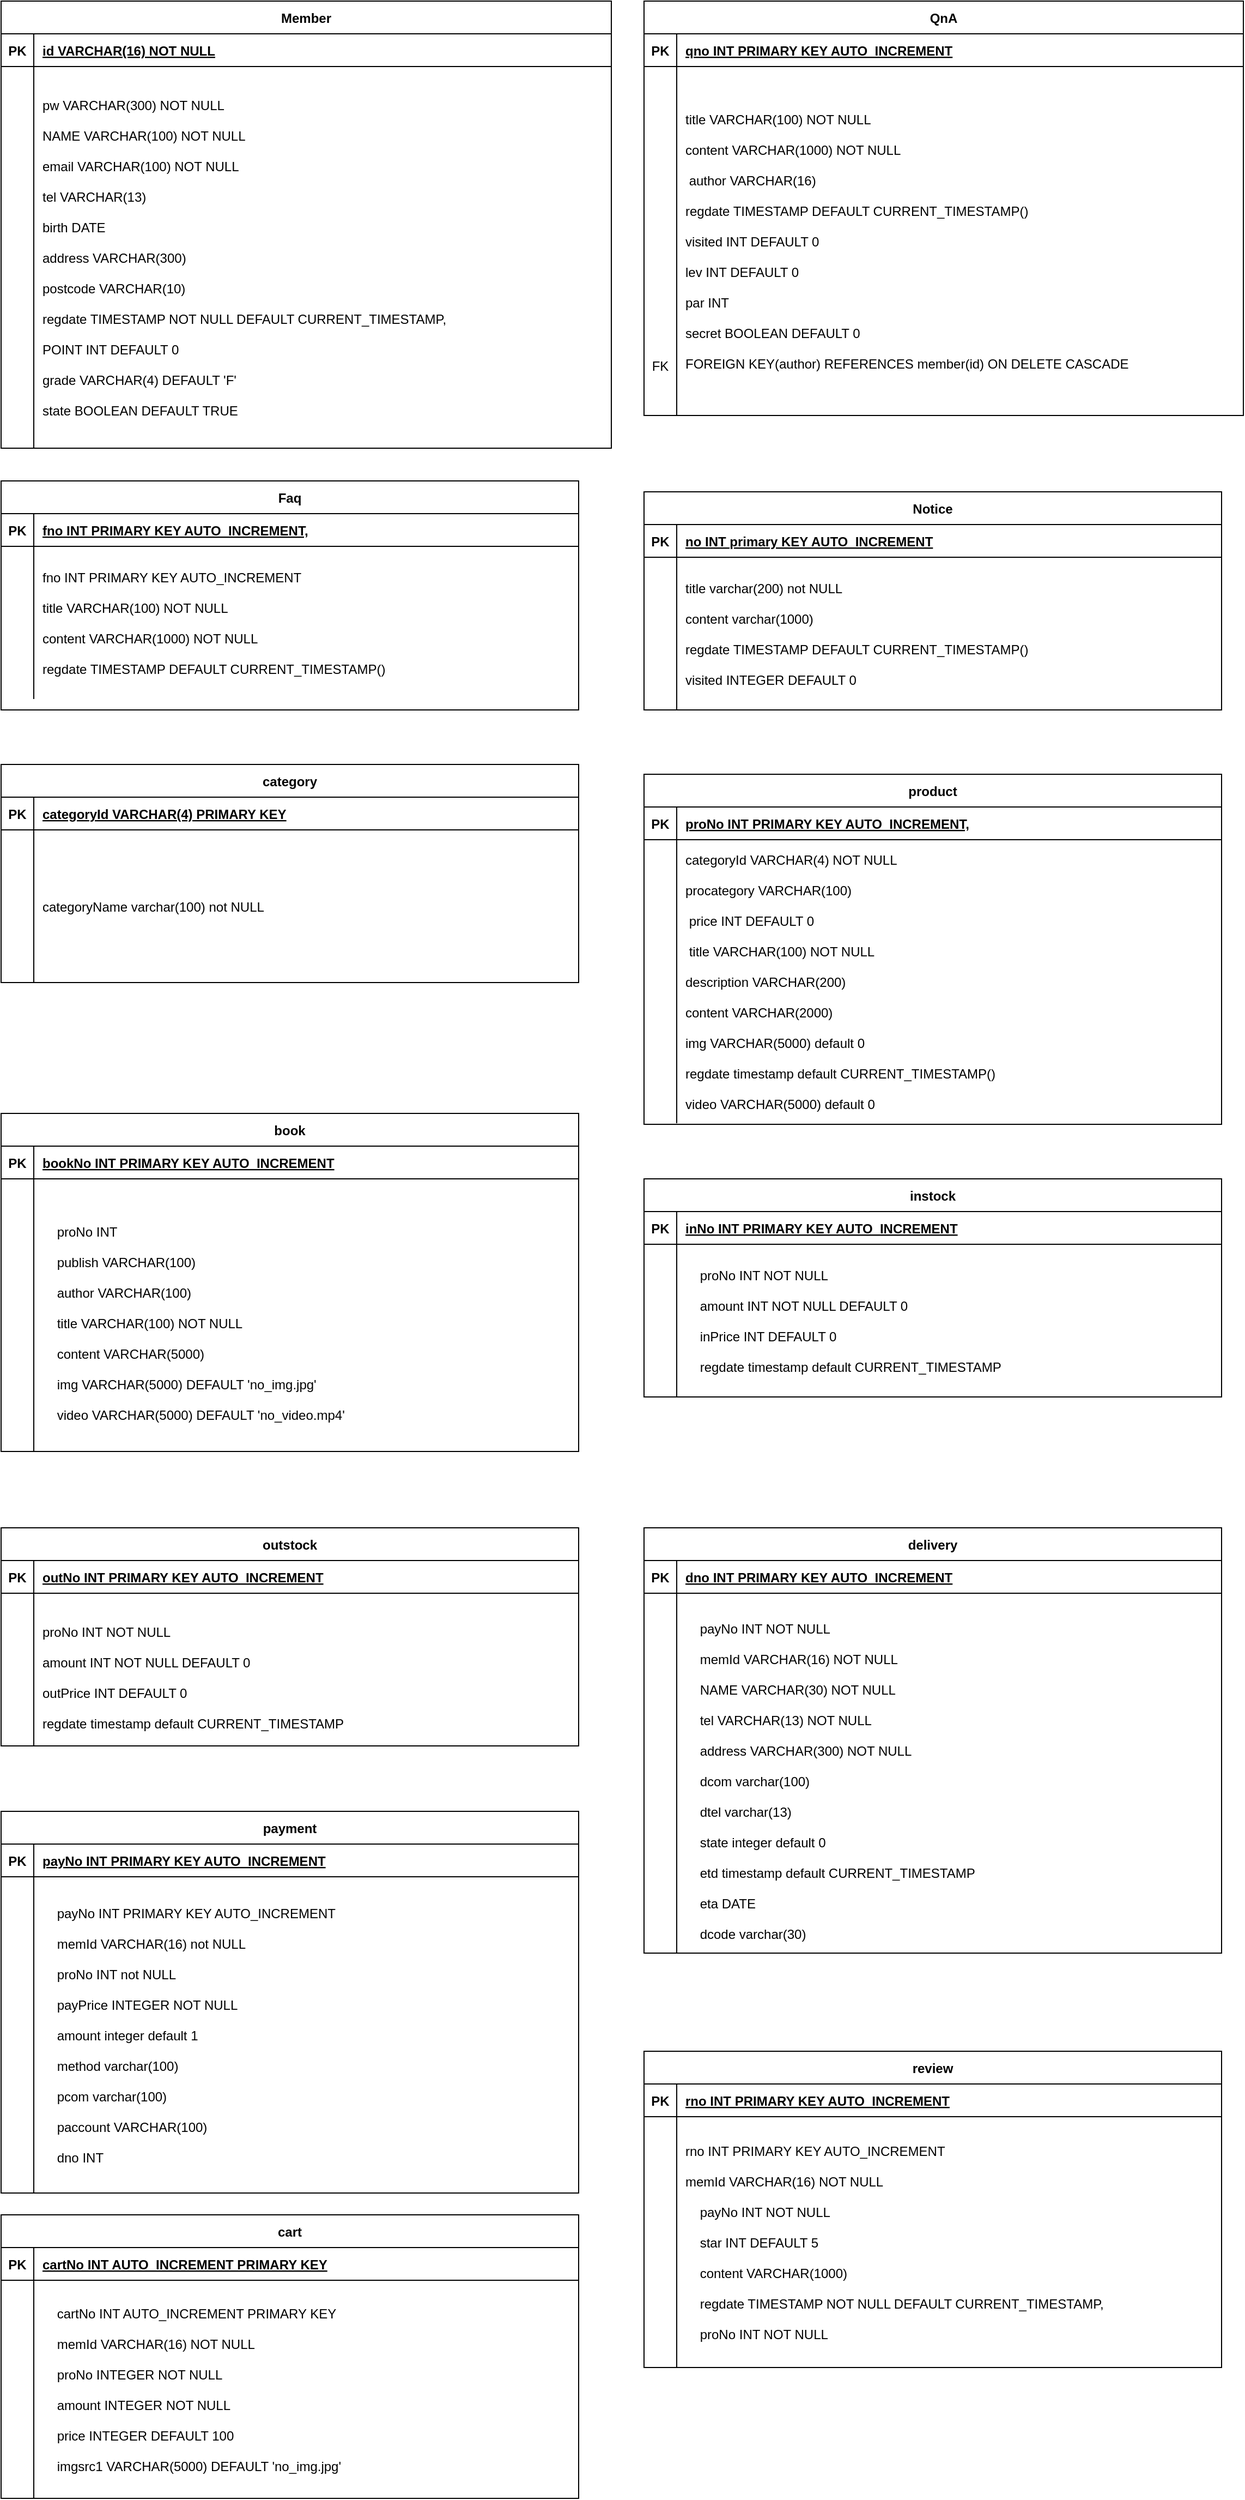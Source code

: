 <mxfile version="21.6.8" type="device">
  <diagram id="C5RBs43oDa-KdzZeNtuy" name="Page-1">
    <mxGraphModel dx="1886" dy="824" grid="1" gridSize="10" guides="1" tooltips="1" connect="1" arrows="1" fold="1" page="1" pageScale="1" pageWidth="827" pageHeight="1169" math="0" shadow="0">
      <root>
        <mxCell id="WIyWlLk6GJQsqaUBKTNV-0" />
        <mxCell id="WIyWlLk6GJQsqaUBKTNV-1" parent="WIyWlLk6GJQsqaUBKTNV-0" />
        <mxCell id="kzIjWXEysifMPiXRa7z1-8" value="Member" style="shape=table;startSize=30;container=1;collapsible=1;childLayout=tableLayout;fixedRows=1;rowLines=0;fontStyle=1;align=center;resizeLast=1;" vertex="1" parent="WIyWlLk6GJQsqaUBKTNV-1">
          <mxGeometry x="260" y="30" width="560" height="410" as="geometry" />
        </mxCell>
        <mxCell id="kzIjWXEysifMPiXRa7z1-9" value="" style="shape=partialRectangle;collapsible=0;dropTarget=0;pointerEvents=0;fillColor=none;points=[[0,0.5],[1,0.5]];portConstraint=eastwest;top=0;left=0;right=0;bottom=1;" vertex="1" parent="kzIjWXEysifMPiXRa7z1-8">
          <mxGeometry y="30" width="560" height="30" as="geometry" />
        </mxCell>
        <mxCell id="kzIjWXEysifMPiXRa7z1-10" value="PK" style="shape=partialRectangle;overflow=hidden;connectable=0;fillColor=none;top=0;left=0;bottom=0;right=0;fontStyle=1;" vertex="1" parent="kzIjWXEysifMPiXRa7z1-9">
          <mxGeometry width="30" height="30" as="geometry">
            <mxRectangle width="30" height="30" as="alternateBounds" />
          </mxGeometry>
        </mxCell>
        <mxCell id="kzIjWXEysifMPiXRa7z1-11" value="id VARCHAR(16) NOT NULL" style="shape=partialRectangle;overflow=hidden;connectable=0;fillColor=none;top=0;left=0;bottom=0;right=0;align=left;spacingLeft=6;fontStyle=5;" vertex="1" parent="kzIjWXEysifMPiXRa7z1-9">
          <mxGeometry x="30" width="530" height="30" as="geometry">
            <mxRectangle width="530" height="30" as="alternateBounds" />
          </mxGeometry>
        </mxCell>
        <mxCell id="kzIjWXEysifMPiXRa7z1-12" value="" style="shape=partialRectangle;collapsible=0;dropTarget=0;pointerEvents=0;fillColor=none;points=[[0,0.5],[1,0.5]];portConstraint=eastwest;top=0;left=0;right=0;bottom=0;" vertex="1" parent="kzIjWXEysifMPiXRa7z1-8">
          <mxGeometry y="60" width="560" height="350" as="geometry" />
        </mxCell>
        <mxCell id="kzIjWXEysifMPiXRa7z1-13" value="" style="shape=partialRectangle;overflow=hidden;connectable=0;fillColor=none;top=0;left=0;bottom=0;right=0;" vertex="1" parent="kzIjWXEysifMPiXRa7z1-12">
          <mxGeometry width="30" height="350" as="geometry">
            <mxRectangle width="30" height="350" as="alternateBounds" />
          </mxGeometry>
        </mxCell>
        <mxCell id="kzIjWXEysifMPiXRa7z1-14" value="pw VARCHAR(300) NOT NULL&#xa;&#xa;NAME VARCHAR(100) NOT NULL&#xa;&#xa;email VARCHAR(100) NOT NULL&#xa;&#xa;tel VARCHAR(13)&#xa;&#xa;birth DATE&#xa;&#xa;address VARCHAR(300)&#xa;&#xa;postcode VARCHAR(10)&#xa;&#xa;regdate TIMESTAMP NOT NULL DEFAULT CURRENT_TIMESTAMP,&#xa;&#xa;POINT INT DEFAULT 0&#xa;&#xa;grade VARCHAR(4) DEFAULT &#39;F&#39;&#xa;&#xa;state BOOLEAN DEFAULT TRUE" style="shape=partialRectangle;overflow=hidden;connectable=0;fillColor=none;top=0;left=0;bottom=0;right=0;align=left;spacingLeft=6;" vertex="1" parent="kzIjWXEysifMPiXRa7z1-12">
          <mxGeometry x="30" width="530" height="350" as="geometry">
            <mxRectangle width="530" height="350" as="alternateBounds" />
          </mxGeometry>
        </mxCell>
        <mxCell id="kzIjWXEysifMPiXRa7z1-34" value="QnA" style="shape=table;startSize=30;container=1;collapsible=1;childLayout=tableLayout;fixedRows=1;rowLines=0;fontStyle=1;align=center;resizeLast=1;" vertex="1" parent="WIyWlLk6GJQsqaUBKTNV-1">
          <mxGeometry x="850" y="30" width="550" height="380" as="geometry" />
        </mxCell>
        <mxCell id="kzIjWXEysifMPiXRa7z1-35" value="" style="shape=partialRectangle;collapsible=0;dropTarget=0;pointerEvents=0;fillColor=none;points=[[0,0.5],[1,0.5]];portConstraint=eastwest;top=0;left=0;right=0;bottom=1;" vertex="1" parent="kzIjWXEysifMPiXRa7z1-34">
          <mxGeometry y="30" width="550" height="30" as="geometry" />
        </mxCell>
        <mxCell id="kzIjWXEysifMPiXRa7z1-36" value="PK" style="shape=partialRectangle;overflow=hidden;connectable=0;fillColor=none;top=0;left=0;bottom=0;right=0;fontStyle=1;" vertex="1" parent="kzIjWXEysifMPiXRa7z1-35">
          <mxGeometry width="30" height="30" as="geometry">
            <mxRectangle width="30" height="30" as="alternateBounds" />
          </mxGeometry>
        </mxCell>
        <mxCell id="kzIjWXEysifMPiXRa7z1-37" value="qno INT PRIMARY KEY AUTO_INCREMENT" style="shape=partialRectangle;overflow=hidden;connectable=0;fillColor=none;top=0;left=0;bottom=0;right=0;align=left;spacingLeft=6;fontStyle=5;" vertex="1" parent="kzIjWXEysifMPiXRa7z1-35">
          <mxGeometry x="30" width="520" height="30" as="geometry">
            <mxRectangle width="520" height="30" as="alternateBounds" />
          </mxGeometry>
        </mxCell>
        <mxCell id="kzIjWXEysifMPiXRa7z1-38" value="" style="shape=partialRectangle;collapsible=0;dropTarget=0;pointerEvents=0;fillColor=none;points=[[0,0.5],[1,0.5]];portConstraint=eastwest;top=0;left=0;right=0;bottom=0;" vertex="1" parent="kzIjWXEysifMPiXRa7z1-34">
          <mxGeometry y="60" width="550" height="320" as="geometry" />
        </mxCell>
        <mxCell id="kzIjWXEysifMPiXRa7z1-39" value="" style="shape=partialRectangle;overflow=hidden;connectable=0;fillColor=none;top=0;left=0;bottom=0;right=0;" vertex="1" parent="kzIjWXEysifMPiXRa7z1-38">
          <mxGeometry width="30" height="320" as="geometry">
            <mxRectangle width="30" height="320" as="alternateBounds" />
          </mxGeometry>
        </mxCell>
        <mxCell id="kzIjWXEysifMPiXRa7z1-40" value="title VARCHAR(100) NOT NULL&#xa;&#xa;content VARCHAR(1000) NOT NULL&#xa;&#xa; author VARCHAR(16)&#xa;&#xa;regdate TIMESTAMP DEFAULT CURRENT_TIMESTAMP()&#xa;&#xa;visited INT DEFAULT 0&#xa;&#xa;lev INT DEFAULT 0&#xa;&#xa;par INT&#xa;&#xa;secret BOOLEAN DEFAULT 0&#xa;&#xa;FOREIGN KEY(author) REFERENCES member(id) ON DELETE CASCADE" style="shape=partialRectangle;overflow=hidden;connectable=0;fillColor=none;top=0;left=0;bottom=0;right=0;align=left;spacingLeft=6;" vertex="1" parent="kzIjWXEysifMPiXRa7z1-38">
          <mxGeometry x="30" width="520" height="320" as="geometry">
            <mxRectangle width="520" height="320" as="alternateBounds" />
          </mxGeometry>
        </mxCell>
        <mxCell id="kzIjWXEysifMPiXRa7z1-55" value="FK" style="text;html=1;strokeColor=none;fillColor=none;align=center;verticalAlign=middle;whiteSpace=wrap;rounded=0;" vertex="1" parent="WIyWlLk6GJQsqaUBKTNV-1">
          <mxGeometry x="850" y="350" width="30" height="30" as="geometry" />
        </mxCell>
        <mxCell id="kzIjWXEysifMPiXRa7z1-56" value="Faq" style="shape=table;startSize=30;container=1;collapsible=1;childLayout=tableLayout;fixedRows=1;rowLines=0;fontStyle=1;align=center;resizeLast=1;" vertex="1" parent="WIyWlLk6GJQsqaUBKTNV-1">
          <mxGeometry x="260" y="470" width="530" height="210" as="geometry" />
        </mxCell>
        <mxCell id="kzIjWXEysifMPiXRa7z1-57" value="" style="shape=partialRectangle;collapsible=0;dropTarget=0;pointerEvents=0;fillColor=none;points=[[0,0.5],[1,0.5]];portConstraint=eastwest;top=0;left=0;right=0;bottom=1;" vertex="1" parent="kzIjWXEysifMPiXRa7z1-56">
          <mxGeometry y="30" width="530" height="30" as="geometry" />
        </mxCell>
        <mxCell id="kzIjWXEysifMPiXRa7z1-58" value="PK" style="shape=partialRectangle;overflow=hidden;connectable=0;fillColor=none;top=0;left=0;bottom=0;right=0;fontStyle=1;" vertex="1" parent="kzIjWXEysifMPiXRa7z1-57">
          <mxGeometry width="30" height="30" as="geometry">
            <mxRectangle width="30" height="30" as="alternateBounds" />
          </mxGeometry>
        </mxCell>
        <mxCell id="kzIjWXEysifMPiXRa7z1-59" value="fno INT PRIMARY KEY AUTO_INCREMENT," style="shape=partialRectangle;overflow=hidden;connectable=0;fillColor=none;top=0;left=0;bottom=0;right=0;align=left;spacingLeft=6;fontStyle=5;" vertex="1" parent="kzIjWXEysifMPiXRa7z1-57">
          <mxGeometry x="30" width="500" height="30" as="geometry">
            <mxRectangle width="500" height="30" as="alternateBounds" />
          </mxGeometry>
        </mxCell>
        <mxCell id="kzIjWXEysifMPiXRa7z1-60" value="" style="shape=partialRectangle;collapsible=0;dropTarget=0;pointerEvents=0;fillColor=none;points=[[0,0.5],[1,0.5]];portConstraint=eastwest;top=0;left=0;right=0;bottom=0;" vertex="1" parent="kzIjWXEysifMPiXRa7z1-56">
          <mxGeometry y="60" width="530" height="140" as="geometry" />
        </mxCell>
        <mxCell id="kzIjWXEysifMPiXRa7z1-61" value="" style="shape=partialRectangle;overflow=hidden;connectable=0;fillColor=none;top=0;left=0;bottom=0;right=0;" vertex="1" parent="kzIjWXEysifMPiXRa7z1-60">
          <mxGeometry width="30" height="140" as="geometry">
            <mxRectangle width="30" height="140" as="alternateBounds" />
          </mxGeometry>
        </mxCell>
        <mxCell id="kzIjWXEysifMPiXRa7z1-62" value="fno INT PRIMARY KEY AUTO_INCREMENT&#xa;&#xa;title VARCHAR(100) NOT NULL&#xa;&#xa;content VARCHAR(1000) NOT NULL&#xa;&#xa;regdate TIMESTAMP DEFAULT CURRENT_TIMESTAMP()" style="shape=partialRectangle;overflow=hidden;connectable=0;fillColor=none;top=0;left=0;bottom=0;right=0;align=left;spacingLeft=6;" vertex="1" parent="kzIjWXEysifMPiXRa7z1-60">
          <mxGeometry x="30" width="500" height="140" as="geometry">
            <mxRectangle width="500" height="140" as="alternateBounds" />
          </mxGeometry>
        </mxCell>
        <mxCell id="kzIjWXEysifMPiXRa7z1-75" value="Notice" style="shape=table;startSize=30;container=1;collapsible=1;childLayout=tableLayout;fixedRows=1;rowLines=0;fontStyle=1;align=center;resizeLast=1;" vertex="1" parent="WIyWlLk6GJQsqaUBKTNV-1">
          <mxGeometry x="850" y="480" width="530" height="200" as="geometry" />
        </mxCell>
        <mxCell id="kzIjWXEysifMPiXRa7z1-76" value="" style="shape=partialRectangle;collapsible=0;dropTarget=0;pointerEvents=0;fillColor=none;points=[[0,0.5],[1,0.5]];portConstraint=eastwest;top=0;left=0;right=0;bottom=1;" vertex="1" parent="kzIjWXEysifMPiXRa7z1-75">
          <mxGeometry y="30" width="530" height="30" as="geometry" />
        </mxCell>
        <mxCell id="kzIjWXEysifMPiXRa7z1-77" value="PK" style="shape=partialRectangle;overflow=hidden;connectable=0;fillColor=none;top=0;left=0;bottom=0;right=0;fontStyle=1;" vertex="1" parent="kzIjWXEysifMPiXRa7z1-76">
          <mxGeometry width="30" height="30" as="geometry">
            <mxRectangle width="30" height="30" as="alternateBounds" />
          </mxGeometry>
        </mxCell>
        <mxCell id="kzIjWXEysifMPiXRa7z1-78" value="no INT primary KEY AUTO_INCREMENT" style="shape=partialRectangle;overflow=hidden;connectable=0;fillColor=none;top=0;left=0;bottom=0;right=0;align=left;spacingLeft=6;fontStyle=5;" vertex="1" parent="kzIjWXEysifMPiXRa7z1-76">
          <mxGeometry x="30" width="500" height="30" as="geometry">
            <mxRectangle width="500" height="30" as="alternateBounds" />
          </mxGeometry>
        </mxCell>
        <mxCell id="kzIjWXEysifMPiXRa7z1-79" value="" style="shape=partialRectangle;collapsible=0;dropTarget=0;pointerEvents=0;fillColor=none;points=[[0,0.5],[1,0.5]];portConstraint=eastwest;top=0;left=0;right=0;bottom=0;" vertex="1" parent="kzIjWXEysifMPiXRa7z1-75">
          <mxGeometry y="60" width="530" height="140" as="geometry" />
        </mxCell>
        <mxCell id="kzIjWXEysifMPiXRa7z1-80" value="" style="shape=partialRectangle;overflow=hidden;connectable=0;fillColor=none;top=0;left=0;bottom=0;right=0;" vertex="1" parent="kzIjWXEysifMPiXRa7z1-79">
          <mxGeometry width="30" height="140" as="geometry">
            <mxRectangle width="30" height="140" as="alternateBounds" />
          </mxGeometry>
        </mxCell>
        <mxCell id="kzIjWXEysifMPiXRa7z1-81" value="title varchar(200) not NULL&#xa;&#xa;content varchar(1000)&#xa;&#xa;regdate TIMESTAMP DEFAULT CURRENT_TIMESTAMP()&#xa;&#xa;visited INTEGER DEFAULT 0" style="shape=partialRectangle;overflow=hidden;connectable=0;fillColor=none;top=0;left=0;bottom=0;right=0;align=left;spacingLeft=6;" vertex="1" parent="kzIjWXEysifMPiXRa7z1-79">
          <mxGeometry x="30" width="500" height="140" as="geometry">
            <mxRectangle width="500" height="140" as="alternateBounds" />
          </mxGeometry>
        </mxCell>
        <mxCell id="kzIjWXEysifMPiXRa7z1-83" value="category" style="shape=table;startSize=30;container=1;collapsible=1;childLayout=tableLayout;fixedRows=1;rowLines=0;fontStyle=1;align=center;resizeLast=1;" vertex="1" parent="WIyWlLk6GJQsqaUBKTNV-1">
          <mxGeometry x="260" y="730" width="530" height="200" as="geometry" />
        </mxCell>
        <mxCell id="kzIjWXEysifMPiXRa7z1-84" value="" style="shape=partialRectangle;collapsible=0;dropTarget=0;pointerEvents=0;fillColor=none;points=[[0,0.5],[1,0.5]];portConstraint=eastwest;top=0;left=0;right=0;bottom=1;" vertex="1" parent="kzIjWXEysifMPiXRa7z1-83">
          <mxGeometry y="30" width="530" height="30" as="geometry" />
        </mxCell>
        <mxCell id="kzIjWXEysifMPiXRa7z1-85" value="PK" style="shape=partialRectangle;overflow=hidden;connectable=0;fillColor=none;top=0;left=0;bottom=0;right=0;fontStyle=1;" vertex="1" parent="kzIjWXEysifMPiXRa7z1-84">
          <mxGeometry width="30" height="30" as="geometry">
            <mxRectangle width="30" height="30" as="alternateBounds" />
          </mxGeometry>
        </mxCell>
        <mxCell id="kzIjWXEysifMPiXRa7z1-86" value="categoryId VARCHAR(4) PRIMARY KEY" style="shape=partialRectangle;overflow=hidden;connectable=0;fillColor=none;top=0;left=0;bottom=0;right=0;align=left;spacingLeft=6;fontStyle=5;" vertex="1" parent="kzIjWXEysifMPiXRa7z1-84">
          <mxGeometry x="30" width="500" height="30" as="geometry">
            <mxRectangle width="500" height="30" as="alternateBounds" />
          </mxGeometry>
        </mxCell>
        <mxCell id="kzIjWXEysifMPiXRa7z1-87" value="" style="shape=partialRectangle;collapsible=0;dropTarget=0;pointerEvents=0;fillColor=none;points=[[0,0.5],[1,0.5]];portConstraint=eastwest;top=0;left=0;right=0;bottom=0;" vertex="1" parent="kzIjWXEysifMPiXRa7z1-83">
          <mxGeometry y="60" width="530" height="140" as="geometry" />
        </mxCell>
        <mxCell id="kzIjWXEysifMPiXRa7z1-88" value="" style="shape=partialRectangle;overflow=hidden;connectable=0;fillColor=none;top=0;left=0;bottom=0;right=0;" vertex="1" parent="kzIjWXEysifMPiXRa7z1-87">
          <mxGeometry width="30" height="140" as="geometry">
            <mxRectangle width="30" height="140" as="alternateBounds" />
          </mxGeometry>
        </mxCell>
        <mxCell id="kzIjWXEysifMPiXRa7z1-89" value="categoryName varchar(100) not NULL" style="shape=partialRectangle;overflow=hidden;connectable=0;fillColor=none;top=0;left=0;bottom=0;right=0;align=left;spacingLeft=6;" vertex="1" parent="kzIjWXEysifMPiXRa7z1-87">
          <mxGeometry x="30" width="500" height="140" as="geometry">
            <mxRectangle width="500" height="140" as="alternateBounds" />
          </mxGeometry>
        </mxCell>
        <mxCell id="kzIjWXEysifMPiXRa7z1-90" value="product" style="shape=table;startSize=30;container=1;collapsible=1;childLayout=tableLayout;fixedRows=1;rowLines=0;fontStyle=1;align=center;resizeLast=1;" vertex="1" parent="WIyWlLk6GJQsqaUBKTNV-1">
          <mxGeometry x="850" y="739" width="530" height="321" as="geometry" />
        </mxCell>
        <mxCell id="kzIjWXEysifMPiXRa7z1-91" value="" style="shape=partialRectangle;collapsible=0;dropTarget=0;pointerEvents=0;fillColor=none;points=[[0,0.5],[1,0.5]];portConstraint=eastwest;top=0;left=0;right=0;bottom=1;" vertex="1" parent="kzIjWXEysifMPiXRa7z1-90">
          <mxGeometry y="30" width="530" height="30" as="geometry" />
        </mxCell>
        <mxCell id="kzIjWXEysifMPiXRa7z1-92" value="PK" style="shape=partialRectangle;overflow=hidden;connectable=0;fillColor=none;top=0;left=0;bottom=0;right=0;fontStyle=1;" vertex="1" parent="kzIjWXEysifMPiXRa7z1-91">
          <mxGeometry width="30" height="30" as="geometry">
            <mxRectangle width="30" height="30" as="alternateBounds" />
          </mxGeometry>
        </mxCell>
        <mxCell id="kzIjWXEysifMPiXRa7z1-93" value="proNo INT PRIMARY KEY AUTO_INCREMENT," style="shape=partialRectangle;overflow=hidden;connectable=0;fillColor=none;top=0;left=0;bottom=0;right=0;align=left;spacingLeft=6;fontStyle=5;" vertex="1" parent="kzIjWXEysifMPiXRa7z1-91">
          <mxGeometry x="30" width="500" height="30" as="geometry">
            <mxRectangle width="500" height="30" as="alternateBounds" />
          </mxGeometry>
        </mxCell>
        <mxCell id="kzIjWXEysifMPiXRa7z1-94" value="" style="shape=partialRectangle;collapsible=0;dropTarget=0;pointerEvents=0;fillColor=none;points=[[0,0.5],[1,0.5]];portConstraint=eastwest;top=0;left=0;right=0;bottom=0;" vertex="1" parent="kzIjWXEysifMPiXRa7z1-90">
          <mxGeometry y="60" width="530" height="260" as="geometry" />
        </mxCell>
        <mxCell id="kzIjWXEysifMPiXRa7z1-95" value="" style="shape=partialRectangle;overflow=hidden;connectable=0;fillColor=none;top=0;left=0;bottom=0;right=0;" vertex="1" parent="kzIjWXEysifMPiXRa7z1-94">
          <mxGeometry width="30" height="260" as="geometry">
            <mxRectangle width="30" height="260" as="alternateBounds" />
          </mxGeometry>
        </mxCell>
        <mxCell id="kzIjWXEysifMPiXRa7z1-96" value="categoryId VARCHAR(4) NOT NULL&#xa;&#xa;procategory VARCHAR(100)&#xa;&#xa; price INT DEFAULT 0&#xa;&#xa; title VARCHAR(100) NOT NULL&#xa;&#xa;description VARCHAR(200)&#xa;&#xa;content VARCHAR(2000)&#xa;&#xa;img VARCHAR(5000) default 0&#xa;    &#xa;regdate timestamp default CURRENT_TIMESTAMP()&#xa;    &#xa;video VARCHAR(5000) default 0" style="shape=partialRectangle;overflow=hidden;connectable=0;fillColor=none;top=0;left=0;bottom=0;right=0;align=left;spacingLeft=6;" vertex="1" parent="kzIjWXEysifMPiXRa7z1-94">
          <mxGeometry x="30" width="500" height="260" as="geometry">
            <mxRectangle width="500" height="260" as="alternateBounds" />
          </mxGeometry>
        </mxCell>
        <mxCell id="kzIjWXEysifMPiXRa7z1-99" value="book" style="shape=table;startSize=30;container=1;collapsible=1;childLayout=tableLayout;fixedRows=1;rowLines=0;fontStyle=1;align=center;resizeLast=1;" vertex="1" parent="WIyWlLk6GJQsqaUBKTNV-1">
          <mxGeometry x="260" y="1050" width="530" height="310" as="geometry" />
        </mxCell>
        <mxCell id="kzIjWXEysifMPiXRa7z1-100" value="" style="shape=partialRectangle;collapsible=0;dropTarget=0;pointerEvents=0;fillColor=none;points=[[0,0.5],[1,0.5]];portConstraint=eastwest;top=0;left=0;right=0;bottom=1;" vertex="1" parent="kzIjWXEysifMPiXRa7z1-99">
          <mxGeometry y="30" width="530" height="30" as="geometry" />
        </mxCell>
        <mxCell id="kzIjWXEysifMPiXRa7z1-101" value="PK" style="shape=partialRectangle;overflow=hidden;connectable=0;fillColor=none;top=0;left=0;bottom=0;right=0;fontStyle=1;" vertex="1" parent="kzIjWXEysifMPiXRa7z1-100">
          <mxGeometry width="30" height="30" as="geometry">
            <mxRectangle width="30" height="30" as="alternateBounds" />
          </mxGeometry>
        </mxCell>
        <mxCell id="kzIjWXEysifMPiXRa7z1-102" value="bookNo INT PRIMARY KEY AUTO_INCREMENT" style="shape=partialRectangle;overflow=hidden;connectable=0;fillColor=none;top=0;left=0;bottom=0;right=0;align=left;spacingLeft=6;fontStyle=5;" vertex="1" parent="kzIjWXEysifMPiXRa7z1-100">
          <mxGeometry x="30" width="500" height="30" as="geometry">
            <mxRectangle width="500" height="30" as="alternateBounds" />
          </mxGeometry>
        </mxCell>
        <mxCell id="kzIjWXEysifMPiXRa7z1-103" value="" style="shape=partialRectangle;collapsible=0;dropTarget=0;pointerEvents=0;fillColor=none;points=[[0,0.5],[1,0.5]];portConstraint=eastwest;top=0;left=0;right=0;bottom=0;" vertex="1" parent="kzIjWXEysifMPiXRa7z1-99">
          <mxGeometry y="60" width="530" height="250" as="geometry" />
        </mxCell>
        <mxCell id="kzIjWXEysifMPiXRa7z1-104" value="" style="shape=partialRectangle;overflow=hidden;connectable=0;fillColor=none;top=0;left=0;bottom=0;right=0;" vertex="1" parent="kzIjWXEysifMPiXRa7z1-103">
          <mxGeometry width="30" height="250" as="geometry">
            <mxRectangle width="30" height="250" as="alternateBounds" />
          </mxGeometry>
        </mxCell>
        <mxCell id="kzIjWXEysifMPiXRa7z1-105" value="&#xa;    proNo INT&#xa;&#xa;    publish VARCHAR(100)&#xa;&#xa;    author VARCHAR(100)&#xa;&#xa;    title VARCHAR(100) NOT NULL&#xa;&#xa;    content VARCHAR(5000)&#xa;&#xa;    img VARCHAR(5000) DEFAULT &#39;no_img.jpg&#39;&#xa;&#xa;    video VARCHAR(5000) DEFAULT &#39;no_video.mp4&#39; " style="shape=partialRectangle;overflow=hidden;connectable=0;fillColor=none;top=0;left=0;bottom=0;right=0;align=left;spacingLeft=6;" vertex="1" parent="kzIjWXEysifMPiXRa7z1-103">
          <mxGeometry x="30" width="500" height="250" as="geometry">
            <mxRectangle width="500" height="250" as="alternateBounds" />
          </mxGeometry>
        </mxCell>
        <mxCell id="kzIjWXEysifMPiXRa7z1-109" value="instock" style="shape=table;startSize=30;container=1;collapsible=1;childLayout=tableLayout;fixedRows=1;rowLines=0;fontStyle=1;align=center;resizeLast=1;" vertex="1" parent="WIyWlLk6GJQsqaUBKTNV-1">
          <mxGeometry x="850" y="1110" width="530" height="200" as="geometry" />
        </mxCell>
        <mxCell id="kzIjWXEysifMPiXRa7z1-110" value="" style="shape=partialRectangle;collapsible=0;dropTarget=0;pointerEvents=0;fillColor=none;points=[[0,0.5],[1,0.5]];portConstraint=eastwest;top=0;left=0;right=0;bottom=1;" vertex="1" parent="kzIjWXEysifMPiXRa7z1-109">
          <mxGeometry y="30" width="530" height="30" as="geometry" />
        </mxCell>
        <mxCell id="kzIjWXEysifMPiXRa7z1-111" value="PK" style="shape=partialRectangle;overflow=hidden;connectable=0;fillColor=none;top=0;left=0;bottom=0;right=0;fontStyle=1;" vertex="1" parent="kzIjWXEysifMPiXRa7z1-110">
          <mxGeometry width="30" height="30" as="geometry">
            <mxRectangle width="30" height="30" as="alternateBounds" />
          </mxGeometry>
        </mxCell>
        <mxCell id="kzIjWXEysifMPiXRa7z1-112" value="inNo INT PRIMARY KEY AUTO_INCREMENT" style="shape=partialRectangle;overflow=hidden;connectable=0;fillColor=none;top=0;left=0;bottom=0;right=0;align=left;spacingLeft=6;fontStyle=5;" vertex="1" parent="kzIjWXEysifMPiXRa7z1-110">
          <mxGeometry x="30" width="500" height="30" as="geometry">
            <mxRectangle width="500" height="30" as="alternateBounds" />
          </mxGeometry>
        </mxCell>
        <mxCell id="kzIjWXEysifMPiXRa7z1-113" value="" style="shape=partialRectangle;collapsible=0;dropTarget=0;pointerEvents=0;fillColor=none;points=[[0,0.5],[1,0.5]];portConstraint=eastwest;top=0;left=0;right=0;bottom=0;" vertex="1" parent="kzIjWXEysifMPiXRa7z1-109">
          <mxGeometry y="60" width="530" height="140" as="geometry" />
        </mxCell>
        <mxCell id="kzIjWXEysifMPiXRa7z1-114" value="" style="shape=partialRectangle;overflow=hidden;connectable=0;fillColor=none;top=0;left=0;bottom=0;right=0;" vertex="1" parent="kzIjWXEysifMPiXRa7z1-113">
          <mxGeometry width="30" height="140" as="geometry">
            <mxRectangle width="30" height="140" as="alternateBounds" />
          </mxGeometry>
        </mxCell>
        <mxCell id="kzIjWXEysifMPiXRa7z1-115" value="    proNo INT NOT NULL&#xa;&#xa;    amount INT NOT NULL DEFAULT 0&#xa;    &#xa;    inPrice INT DEFAULT 0&#xa;&#xa;    regdate timestamp default CURRENT_TIMESTAMP " style="shape=partialRectangle;overflow=hidden;connectable=0;fillColor=none;top=0;left=0;bottom=0;right=0;align=left;spacingLeft=6;" vertex="1" parent="kzIjWXEysifMPiXRa7z1-113">
          <mxGeometry x="30" width="500" height="140" as="geometry">
            <mxRectangle width="500" height="140" as="alternateBounds" />
          </mxGeometry>
        </mxCell>
        <mxCell id="kzIjWXEysifMPiXRa7z1-116" value="outstock" style="shape=table;startSize=30;container=1;collapsible=1;childLayout=tableLayout;fixedRows=1;rowLines=0;fontStyle=1;align=center;resizeLast=1;" vertex="1" parent="WIyWlLk6GJQsqaUBKTNV-1">
          <mxGeometry x="260" y="1430" width="530" height="200" as="geometry" />
        </mxCell>
        <mxCell id="kzIjWXEysifMPiXRa7z1-117" value="" style="shape=partialRectangle;collapsible=0;dropTarget=0;pointerEvents=0;fillColor=none;points=[[0,0.5],[1,0.5]];portConstraint=eastwest;top=0;left=0;right=0;bottom=1;" vertex="1" parent="kzIjWXEysifMPiXRa7z1-116">
          <mxGeometry y="30" width="530" height="30" as="geometry" />
        </mxCell>
        <mxCell id="kzIjWXEysifMPiXRa7z1-118" value="PK" style="shape=partialRectangle;overflow=hidden;connectable=0;fillColor=none;top=0;left=0;bottom=0;right=0;fontStyle=1;" vertex="1" parent="kzIjWXEysifMPiXRa7z1-117">
          <mxGeometry width="30" height="30" as="geometry">
            <mxRectangle width="30" height="30" as="alternateBounds" />
          </mxGeometry>
        </mxCell>
        <mxCell id="kzIjWXEysifMPiXRa7z1-119" value="outNo INT PRIMARY KEY AUTO_INCREMENT" style="shape=partialRectangle;overflow=hidden;connectable=0;fillColor=none;top=0;left=0;bottom=0;right=0;align=left;spacingLeft=6;fontStyle=5;" vertex="1" parent="kzIjWXEysifMPiXRa7z1-117">
          <mxGeometry x="30" width="500" height="30" as="geometry">
            <mxRectangle width="500" height="30" as="alternateBounds" />
          </mxGeometry>
        </mxCell>
        <mxCell id="kzIjWXEysifMPiXRa7z1-120" value="" style="shape=partialRectangle;collapsible=0;dropTarget=0;pointerEvents=0;fillColor=none;points=[[0,0.5],[1,0.5]];portConstraint=eastwest;top=0;left=0;right=0;bottom=0;" vertex="1" parent="kzIjWXEysifMPiXRa7z1-116">
          <mxGeometry y="60" width="530" height="140" as="geometry" />
        </mxCell>
        <mxCell id="kzIjWXEysifMPiXRa7z1-121" value="" style="shape=partialRectangle;overflow=hidden;connectable=0;fillColor=none;top=0;left=0;bottom=0;right=0;" vertex="1" parent="kzIjWXEysifMPiXRa7z1-120">
          <mxGeometry width="30" height="140" as="geometry">
            <mxRectangle width="30" height="140" as="alternateBounds" />
          </mxGeometry>
        </mxCell>
        <mxCell id="kzIjWXEysifMPiXRa7z1-122" value="&#xa;proNo INT NOT NULL&#xa;    &#xa;amount INT NOT NULL DEFAULT 0&#xa;    &#xa;outPrice INT DEFAULT 0&#xa;    &#xa;regdate timestamp default CURRENT_TIMESTAMP" style="shape=partialRectangle;overflow=hidden;connectable=0;fillColor=none;top=0;left=0;bottom=0;right=0;align=left;spacingLeft=6;" vertex="1" parent="kzIjWXEysifMPiXRa7z1-120">
          <mxGeometry x="30" width="500" height="140" as="geometry">
            <mxRectangle width="500" height="140" as="alternateBounds" />
          </mxGeometry>
        </mxCell>
        <mxCell id="kzIjWXEysifMPiXRa7z1-123" value="delivery" style="shape=table;startSize=30;container=1;collapsible=1;childLayout=tableLayout;fixedRows=1;rowLines=0;fontStyle=1;align=center;resizeLast=1;" vertex="1" parent="WIyWlLk6GJQsqaUBKTNV-1">
          <mxGeometry x="850" y="1430" width="530" height="390" as="geometry" />
        </mxCell>
        <mxCell id="kzIjWXEysifMPiXRa7z1-124" value="" style="shape=partialRectangle;collapsible=0;dropTarget=0;pointerEvents=0;fillColor=none;points=[[0,0.5],[1,0.5]];portConstraint=eastwest;top=0;left=0;right=0;bottom=1;" vertex="1" parent="kzIjWXEysifMPiXRa7z1-123">
          <mxGeometry y="30" width="530" height="30" as="geometry" />
        </mxCell>
        <mxCell id="kzIjWXEysifMPiXRa7z1-125" value="PK" style="shape=partialRectangle;overflow=hidden;connectable=0;fillColor=none;top=0;left=0;bottom=0;right=0;fontStyle=1;" vertex="1" parent="kzIjWXEysifMPiXRa7z1-124">
          <mxGeometry width="30" height="30" as="geometry">
            <mxRectangle width="30" height="30" as="alternateBounds" />
          </mxGeometry>
        </mxCell>
        <mxCell id="kzIjWXEysifMPiXRa7z1-126" value="dno INT PRIMARY KEY AUTO_INCREMENT" style="shape=partialRectangle;overflow=hidden;connectable=0;fillColor=none;top=0;left=0;bottom=0;right=0;align=left;spacingLeft=6;fontStyle=5;" vertex="1" parent="kzIjWXEysifMPiXRa7z1-124">
          <mxGeometry x="30" width="500" height="30" as="geometry">
            <mxRectangle width="500" height="30" as="alternateBounds" />
          </mxGeometry>
        </mxCell>
        <mxCell id="kzIjWXEysifMPiXRa7z1-127" value="" style="shape=partialRectangle;collapsible=0;dropTarget=0;pointerEvents=0;fillColor=none;points=[[0,0.5],[1,0.5]];portConstraint=eastwest;top=0;left=0;right=0;bottom=0;" vertex="1" parent="kzIjWXEysifMPiXRa7z1-123">
          <mxGeometry y="60" width="530" height="330" as="geometry" />
        </mxCell>
        <mxCell id="kzIjWXEysifMPiXRa7z1-128" value="" style="shape=partialRectangle;overflow=hidden;connectable=0;fillColor=none;top=0;left=0;bottom=0;right=0;" vertex="1" parent="kzIjWXEysifMPiXRa7z1-127">
          <mxGeometry width="30" height="330" as="geometry">
            <mxRectangle width="30" height="330" as="alternateBounds" />
          </mxGeometry>
        </mxCell>
        <mxCell id="kzIjWXEysifMPiXRa7z1-129" value="&#xa;    payNo INT NOT NULL&#xa;    &#xa;    memId VARCHAR(16) NOT NULL&#xa;&#xa;    NAME VARCHAR(30) NOT NULL&#xa;&#xa;    tel VARCHAR(13) NOT NULL&#xa;&#xa;    address VARCHAR(300) NOT NULL&#xa;&#xa;    dcom varchar(100)&#xa;&#xa;    dtel varchar(13)&#xa;&#xa;    state integer default 0&#xa;&#xa;    etd timestamp default CURRENT_TIMESTAMP&#xa;&#xa;    eta DATE&#xa;&#xa;    dcode varchar(30)" style="shape=partialRectangle;overflow=hidden;connectable=0;fillColor=none;top=0;left=0;bottom=0;right=0;align=left;spacingLeft=6;" vertex="1" parent="kzIjWXEysifMPiXRa7z1-127">
          <mxGeometry x="30" width="500" height="330" as="geometry">
            <mxRectangle width="500" height="330" as="alternateBounds" />
          </mxGeometry>
        </mxCell>
        <mxCell id="kzIjWXEysifMPiXRa7z1-131" value="payment" style="shape=table;startSize=30;container=1;collapsible=1;childLayout=tableLayout;fixedRows=1;rowLines=0;fontStyle=1;align=center;resizeLast=1;" vertex="1" parent="WIyWlLk6GJQsqaUBKTNV-1">
          <mxGeometry x="260" y="1690" width="530" height="350" as="geometry" />
        </mxCell>
        <mxCell id="kzIjWXEysifMPiXRa7z1-132" value="" style="shape=partialRectangle;collapsible=0;dropTarget=0;pointerEvents=0;fillColor=none;points=[[0,0.5],[1,0.5]];portConstraint=eastwest;top=0;left=0;right=0;bottom=1;" vertex="1" parent="kzIjWXEysifMPiXRa7z1-131">
          <mxGeometry y="30" width="530" height="30" as="geometry" />
        </mxCell>
        <mxCell id="kzIjWXEysifMPiXRa7z1-133" value="PK" style="shape=partialRectangle;overflow=hidden;connectable=0;fillColor=none;top=0;left=0;bottom=0;right=0;fontStyle=1;" vertex="1" parent="kzIjWXEysifMPiXRa7z1-132">
          <mxGeometry width="30" height="30" as="geometry">
            <mxRectangle width="30" height="30" as="alternateBounds" />
          </mxGeometry>
        </mxCell>
        <mxCell id="kzIjWXEysifMPiXRa7z1-134" value="payNo INT PRIMARY KEY AUTO_INCREMENT" style="shape=partialRectangle;overflow=hidden;connectable=0;fillColor=none;top=0;left=0;bottom=0;right=0;align=left;spacingLeft=6;fontStyle=5;" vertex="1" parent="kzIjWXEysifMPiXRa7z1-132">
          <mxGeometry x="30" width="500" height="30" as="geometry">
            <mxRectangle width="500" height="30" as="alternateBounds" />
          </mxGeometry>
        </mxCell>
        <mxCell id="kzIjWXEysifMPiXRa7z1-135" value="" style="shape=partialRectangle;collapsible=0;dropTarget=0;pointerEvents=0;fillColor=none;points=[[0,0.5],[1,0.5]];portConstraint=eastwest;top=0;left=0;right=0;bottom=0;" vertex="1" parent="kzIjWXEysifMPiXRa7z1-131">
          <mxGeometry y="60" width="530" height="290" as="geometry" />
        </mxCell>
        <mxCell id="kzIjWXEysifMPiXRa7z1-136" value="" style="shape=partialRectangle;overflow=hidden;connectable=0;fillColor=none;top=0;left=0;bottom=0;right=0;" vertex="1" parent="kzIjWXEysifMPiXRa7z1-135">
          <mxGeometry width="30" height="290" as="geometry">
            <mxRectangle width="30" height="290" as="alternateBounds" />
          </mxGeometry>
        </mxCell>
        <mxCell id="kzIjWXEysifMPiXRa7z1-137" value="    payNo INT PRIMARY KEY AUTO_INCREMENT&#xa;&#xa;    memId VARCHAR(16) not NULL&#xa;&#xa;    proNo INT not NULL&#xa;&#xa;    payPrice INTEGER NOT NULL&#xa;&#xa;    amount integer default 1&#xa;&#xa;    method varchar(100)&#xa;&#xa;    pcom varchar(100)&#xa;&#xa;    paccount VARCHAR(100)&#xa;    &#xa;    dno INT" style="shape=partialRectangle;overflow=hidden;connectable=0;fillColor=none;top=0;left=0;bottom=0;right=0;align=left;spacingLeft=6;" vertex="1" parent="kzIjWXEysifMPiXRa7z1-135">
          <mxGeometry x="30" width="500" height="290" as="geometry">
            <mxRectangle width="500" height="290" as="alternateBounds" />
          </mxGeometry>
        </mxCell>
        <mxCell id="kzIjWXEysifMPiXRa7z1-138" value="cart" style="shape=table;startSize=30;container=1;collapsible=1;childLayout=tableLayout;fixedRows=1;rowLines=0;fontStyle=1;align=center;resizeLast=1;" vertex="1" parent="WIyWlLk6GJQsqaUBKTNV-1">
          <mxGeometry x="260" y="2060" width="530" height="260" as="geometry" />
        </mxCell>
        <mxCell id="kzIjWXEysifMPiXRa7z1-139" value="" style="shape=partialRectangle;collapsible=0;dropTarget=0;pointerEvents=0;fillColor=none;points=[[0,0.5],[1,0.5]];portConstraint=eastwest;top=0;left=0;right=0;bottom=1;" vertex="1" parent="kzIjWXEysifMPiXRa7z1-138">
          <mxGeometry y="30" width="530" height="30" as="geometry" />
        </mxCell>
        <mxCell id="kzIjWXEysifMPiXRa7z1-140" value="PK" style="shape=partialRectangle;overflow=hidden;connectable=0;fillColor=none;top=0;left=0;bottom=0;right=0;fontStyle=1;" vertex="1" parent="kzIjWXEysifMPiXRa7z1-139">
          <mxGeometry width="30" height="30" as="geometry">
            <mxRectangle width="30" height="30" as="alternateBounds" />
          </mxGeometry>
        </mxCell>
        <mxCell id="kzIjWXEysifMPiXRa7z1-141" value="cartNo INT AUTO_INCREMENT PRIMARY KEY" style="shape=partialRectangle;overflow=hidden;connectable=0;fillColor=none;top=0;left=0;bottom=0;right=0;align=left;spacingLeft=6;fontStyle=5;" vertex="1" parent="kzIjWXEysifMPiXRa7z1-139">
          <mxGeometry x="30" width="500" height="30" as="geometry">
            <mxRectangle width="500" height="30" as="alternateBounds" />
          </mxGeometry>
        </mxCell>
        <mxCell id="kzIjWXEysifMPiXRa7z1-142" value="" style="shape=partialRectangle;collapsible=0;dropTarget=0;pointerEvents=0;fillColor=none;points=[[0,0.5],[1,0.5]];portConstraint=eastwest;top=0;left=0;right=0;bottom=0;" vertex="1" parent="kzIjWXEysifMPiXRa7z1-138">
          <mxGeometry y="60" width="530" height="200" as="geometry" />
        </mxCell>
        <mxCell id="kzIjWXEysifMPiXRa7z1-143" value="" style="shape=partialRectangle;overflow=hidden;connectable=0;fillColor=none;top=0;left=0;bottom=0;right=0;" vertex="1" parent="kzIjWXEysifMPiXRa7z1-142">
          <mxGeometry width="30" height="200" as="geometry">
            <mxRectangle width="30" height="200" as="alternateBounds" />
          </mxGeometry>
        </mxCell>
        <mxCell id="kzIjWXEysifMPiXRa7z1-144" value="    cartNo INT AUTO_INCREMENT PRIMARY KEY&#xa;    &#xa;    memId VARCHAR(16) NOT NULL&#xa;&#xa;    proNo INTEGER NOT NULL&#xa;&#xa;    amount INTEGER NOT NULL&#xa;&#xa;    price INTEGER DEFAULT 100&#xa;&#xa;    imgsrc1 VARCHAR(5000) DEFAULT &#39;no_img.jpg&#39;" style="shape=partialRectangle;overflow=hidden;connectable=0;fillColor=none;top=0;left=0;bottom=0;right=0;align=left;spacingLeft=6;" vertex="1" parent="kzIjWXEysifMPiXRa7z1-142">
          <mxGeometry x="30" width="500" height="200" as="geometry">
            <mxRectangle width="500" height="200" as="alternateBounds" />
          </mxGeometry>
        </mxCell>
        <mxCell id="kzIjWXEysifMPiXRa7z1-145" value="review" style="shape=table;startSize=30;container=1;collapsible=1;childLayout=tableLayout;fixedRows=1;rowLines=0;fontStyle=1;align=center;resizeLast=1;" vertex="1" parent="WIyWlLk6GJQsqaUBKTNV-1">
          <mxGeometry x="850" y="1910" width="530" height="290" as="geometry" />
        </mxCell>
        <mxCell id="kzIjWXEysifMPiXRa7z1-146" value="" style="shape=partialRectangle;collapsible=0;dropTarget=0;pointerEvents=0;fillColor=none;points=[[0,0.5],[1,0.5]];portConstraint=eastwest;top=0;left=0;right=0;bottom=1;" vertex="1" parent="kzIjWXEysifMPiXRa7z1-145">
          <mxGeometry y="30" width="530" height="30" as="geometry" />
        </mxCell>
        <mxCell id="kzIjWXEysifMPiXRa7z1-147" value="PK" style="shape=partialRectangle;overflow=hidden;connectable=0;fillColor=none;top=0;left=0;bottom=0;right=0;fontStyle=1;" vertex="1" parent="kzIjWXEysifMPiXRa7z1-146">
          <mxGeometry width="30" height="30" as="geometry">
            <mxRectangle width="30" height="30" as="alternateBounds" />
          </mxGeometry>
        </mxCell>
        <mxCell id="kzIjWXEysifMPiXRa7z1-148" value="rno INT PRIMARY KEY AUTO_INCREMENT" style="shape=partialRectangle;overflow=hidden;connectable=0;fillColor=none;top=0;left=0;bottom=0;right=0;align=left;spacingLeft=6;fontStyle=5;" vertex="1" parent="kzIjWXEysifMPiXRa7z1-146">
          <mxGeometry x="30" width="500" height="30" as="geometry">
            <mxRectangle width="500" height="30" as="alternateBounds" />
          </mxGeometry>
        </mxCell>
        <mxCell id="kzIjWXEysifMPiXRa7z1-149" value="" style="shape=partialRectangle;collapsible=0;dropTarget=0;pointerEvents=0;fillColor=none;points=[[0,0.5],[1,0.5]];portConstraint=eastwest;top=0;left=0;right=0;bottom=0;" vertex="1" parent="kzIjWXEysifMPiXRa7z1-145">
          <mxGeometry y="60" width="530" height="230" as="geometry" />
        </mxCell>
        <mxCell id="kzIjWXEysifMPiXRa7z1-150" value="" style="shape=partialRectangle;overflow=hidden;connectable=0;fillColor=none;top=0;left=0;bottom=0;right=0;" vertex="1" parent="kzIjWXEysifMPiXRa7z1-149">
          <mxGeometry width="30" height="230" as="geometry">
            <mxRectangle width="30" height="230" as="alternateBounds" />
          </mxGeometry>
        </mxCell>
        <mxCell id="kzIjWXEysifMPiXRa7z1-151" value="rno INT PRIMARY KEY AUTO_INCREMENT&#xa;&#xa;memId VARCHAR(16) NOT NULL&#xa;&#xa;    payNo INT NOT NULL&#xa;&#xa;    star INT DEFAULT 5&#xa;&#xa;    content VARCHAR(1000)&#xa;&#xa;    regdate TIMESTAMP NOT NULL DEFAULT CURRENT_TIMESTAMP,&#xa;&#xa;    proNo INT NOT NULL" style="shape=partialRectangle;overflow=hidden;connectable=0;fillColor=none;top=0;left=0;bottom=0;right=0;align=left;spacingLeft=6;" vertex="1" parent="kzIjWXEysifMPiXRa7z1-149">
          <mxGeometry x="30" width="500" height="230" as="geometry">
            <mxRectangle width="500" height="230" as="alternateBounds" />
          </mxGeometry>
        </mxCell>
      </root>
    </mxGraphModel>
  </diagram>
</mxfile>
